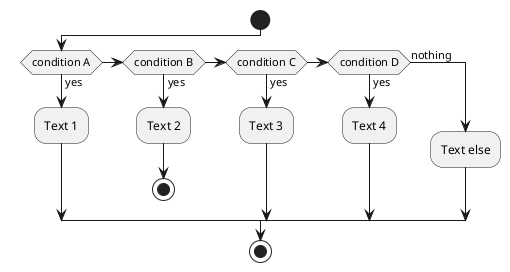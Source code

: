 {
  "sha1": "sqzak40vkrcb4kf3ozeocyjfbi6yis6",
  "insertion": {
    "when": "2024-06-04T17:28:45.355Z",
    "user": "plantuml@gmail.com"
  }
}
@startuml
start
if (condition A) then (yes)
  :Text 1;
elseif (condition B) then (yes)
  :Text 2;
  stop
elseif (condition C) then (yes)
  :Text 3;
elseif (condition D) then (yes)
  :Text 4;
else (nothing)
  :Text else;
endif
stop
@enduml
